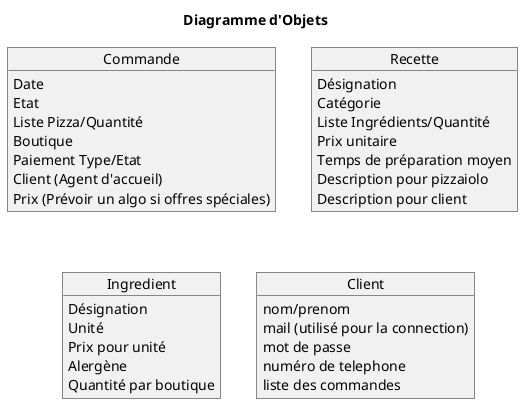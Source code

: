 @startuml 6_ObjectDiagram
title Diagramme d'Objets

object Commande {
    Date
    Etat
    Liste Pizza/Quantité
    Boutique
    Paiement Type/Etat
    Client (Agent d'accueil)
    Prix (Prévoir un algo si offres spéciales)
}

object Recette {
    Désignation
    Catégorie
    Liste Ingrédients/Quantité
    Prix unitaire
    Temps de préparation moyen
    Description pour pizzaiolo
    Description pour client
}

object Ingredient {
    Désignation
    Unité
    Prix pour unité
    Alergène
    Quantité par boutique
}

object Client {
    nom/prenom
    mail (utilisé pour la connection)
    mot de passe
    numéro de telephone
    liste des commandes
}


@enduml